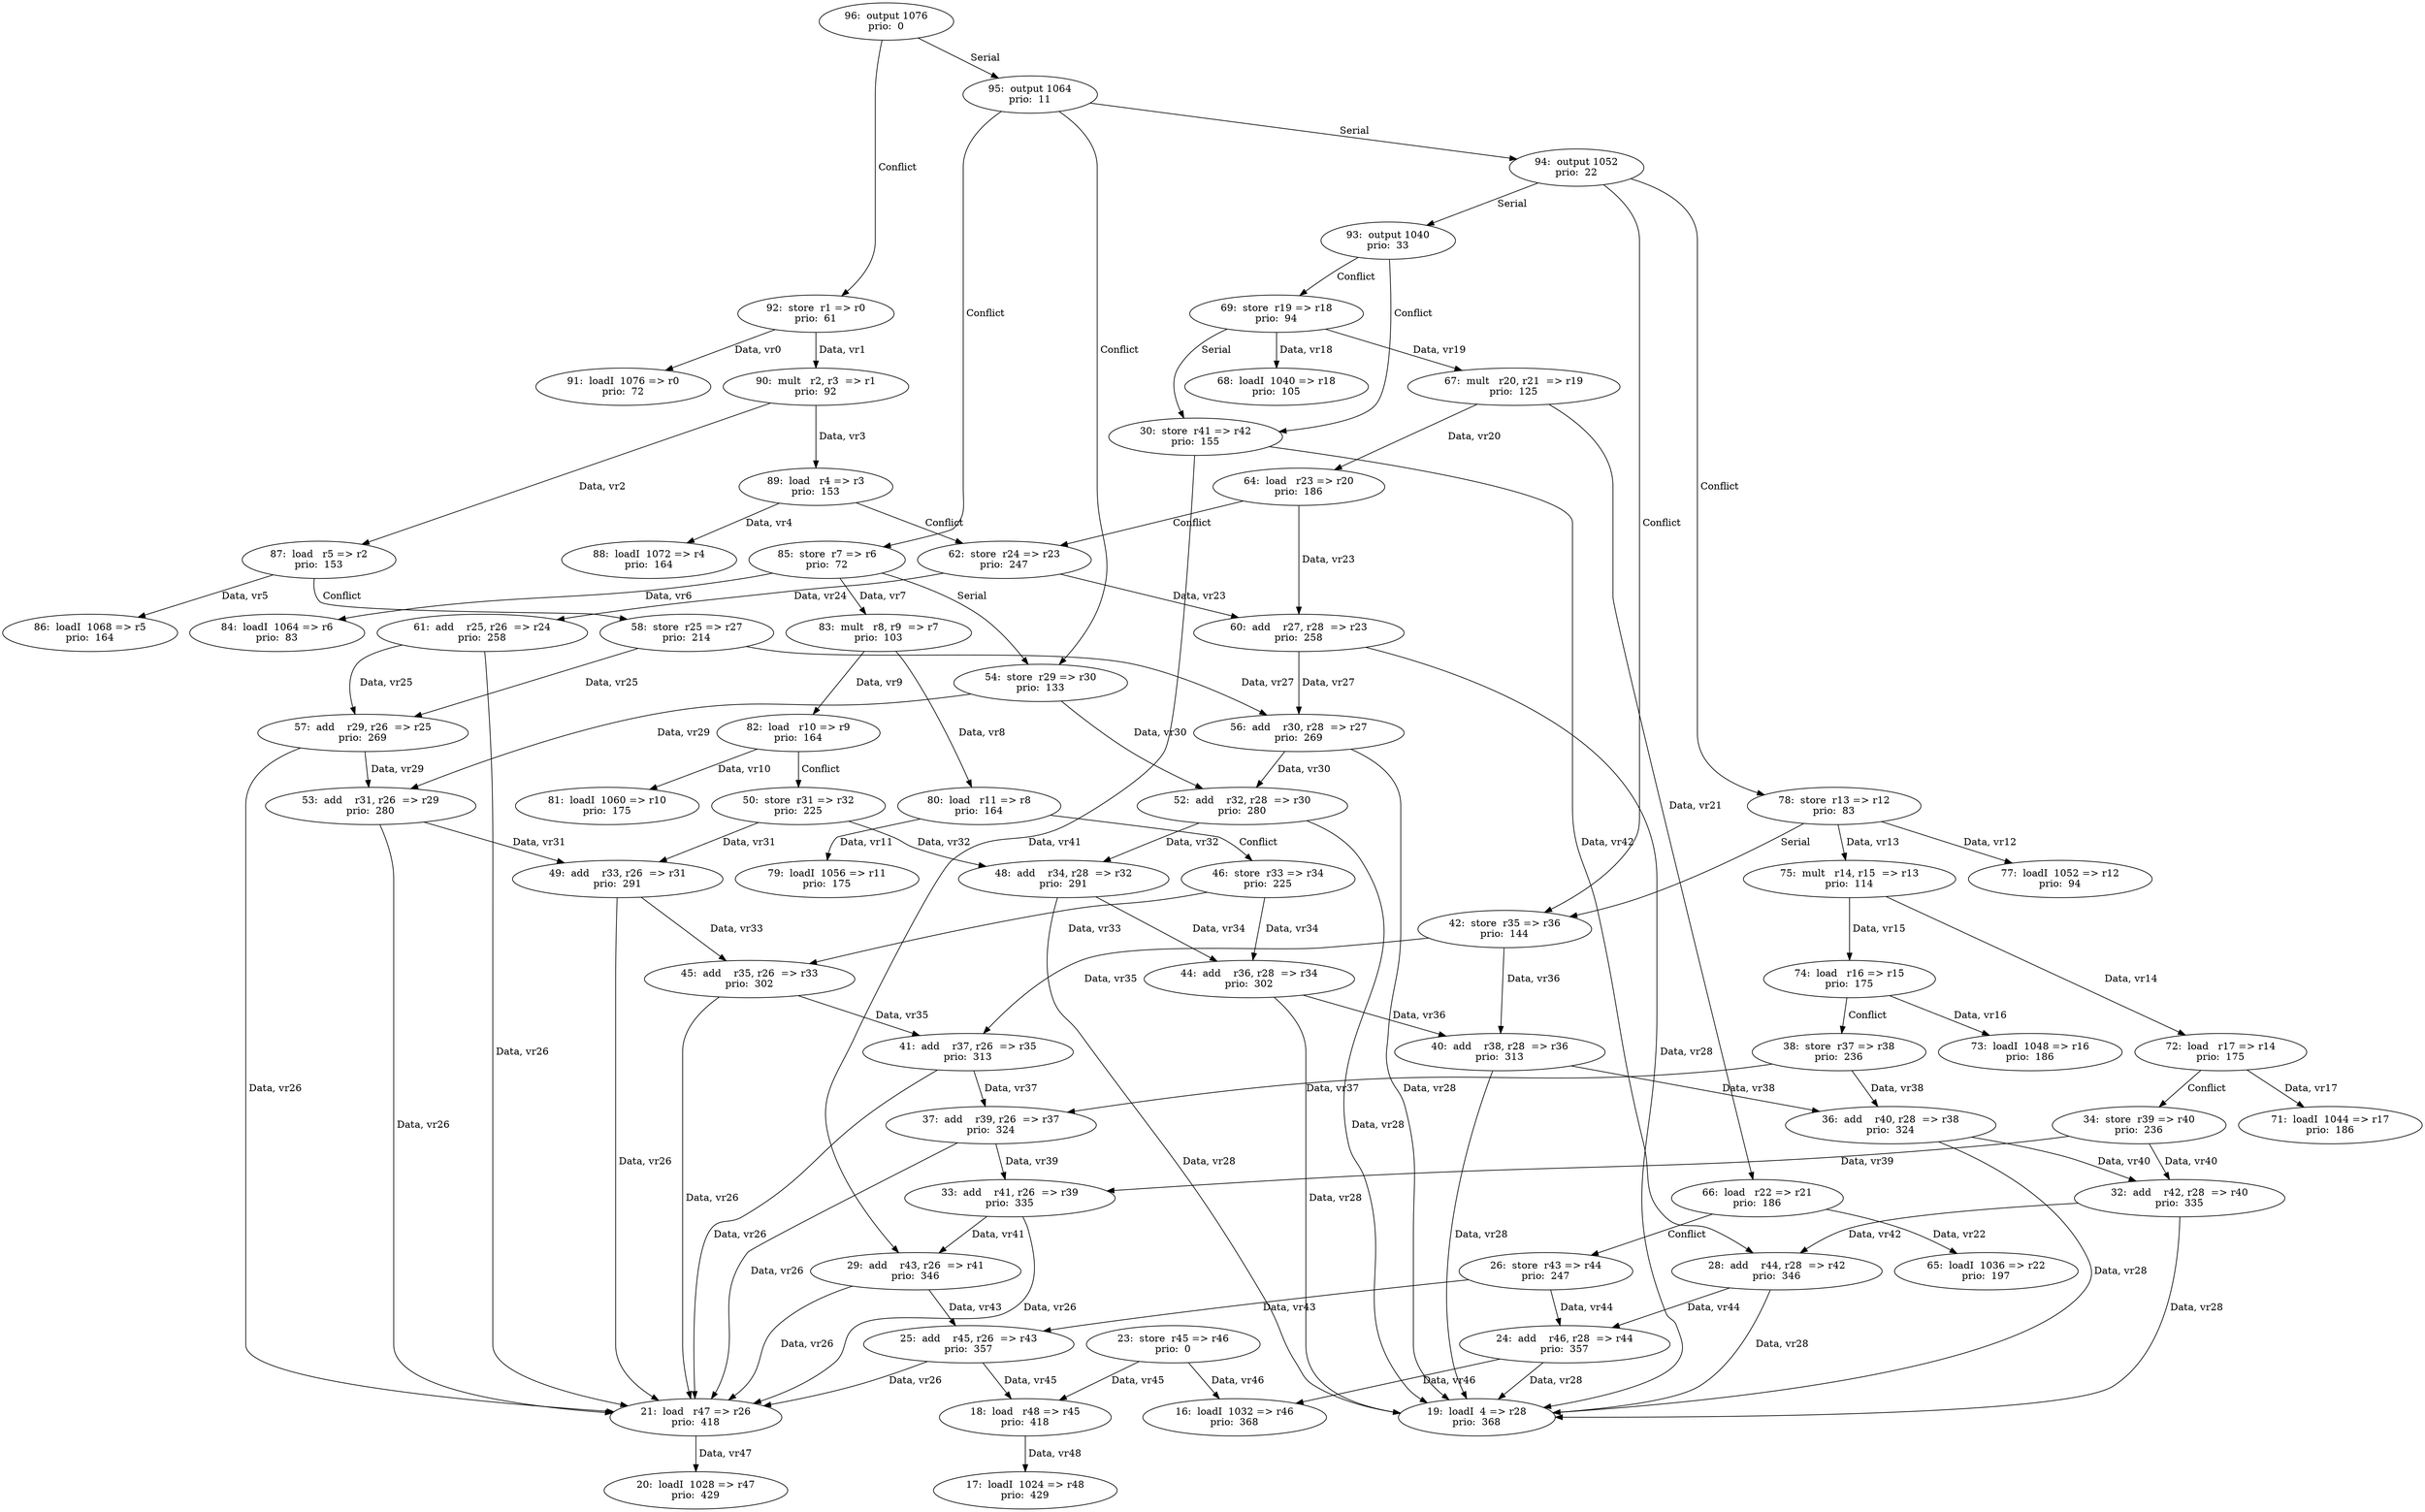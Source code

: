 digraph DG {
  16 [label="16:  loadI  1032 => r46
prio:  368"];
  17 [label="17:  loadI  1024 => r48
prio:  429"];
  18 [label="18:  load   r48 => r45
prio:  418"];
  19 [label="19:  loadI  4 => r28
prio:  368"];
  20 [label="20:  loadI  1028 => r47
prio:  429"];
  21 [label="21:  load   r47 => r26
prio:  418"];
  23 [label="23:  store  r45 => r46
prio:  0"];
  24 [label="24:  add    r46, r28  => r44
prio:  357"];
  25 [label="25:  add    r45, r26  => r43
prio:  357"];
  26 [label="26:  store  r43 => r44
prio:  247"];
  28 [label="28:  add    r44, r28  => r42
prio:  346"];
  29 [label="29:  add    r43, r26  => r41
prio:  346"];
  30 [label="30:  store  r41 => r42
prio:  155"];
  32 [label="32:  add    r42, r28  => r40
prio:  335"];
  33 [label="33:  add    r41, r26  => r39
prio:  335"];
  34 [label="34:  store  r39 => r40
prio:  236"];
  36 [label="36:  add    r40, r28  => r38
prio:  324"];
  37 [label="37:  add    r39, r26  => r37
prio:  324"];
  38 [label="38:  store  r37 => r38
prio:  236"];
  40 [label="40:  add    r38, r28  => r36
prio:  313"];
  41 [label="41:  add    r37, r26  => r35
prio:  313"];
  42 [label="42:  store  r35 => r36
prio:  144"];
  44 [label="44:  add    r36, r28  => r34
prio:  302"];
  45 [label="45:  add    r35, r26  => r33
prio:  302"];
  46 [label="46:  store  r33 => r34
prio:  225"];
  48 [label="48:  add    r34, r28  => r32
prio:  291"];
  49 [label="49:  add    r33, r26  => r31
prio:  291"];
  50 [label="50:  store  r31 => r32
prio:  225"];
  52 [label="52:  add    r32, r28  => r30
prio:  280"];
  53 [label="53:  add    r31, r26  => r29
prio:  280"];
  54 [label="54:  store  r29 => r30
prio:  133"];
  56 [label="56:  add    r30, r28  => r27
prio:  269"];
  57 [label="57:  add    r29, r26  => r25
prio:  269"];
  58 [label="58:  store  r25 => r27
prio:  214"];
  60 [label="60:  add    r27, r28  => r23
prio:  258"];
  61 [label="61:  add    r25, r26  => r24
prio:  258"];
  62 [label="62:  store  r24 => r23
prio:  247"];
  64 [label="64:  load   r23 => r20
prio:  186"];
  65 [label="65:  loadI  1036 => r22
prio:  197"];
  66 [label="66:  load   r22 => r21
prio:  186"];
  67 [label="67:  mult   r20, r21  => r19
prio:  125"];
  68 [label="68:  loadI  1040 => r18
prio:  105"];
  69 [label="69:  store  r19 => r18
prio:  94"];
  71 [label="71:  loadI  1044 => r17
prio:  186"];
  72 [label="72:  load   r17 => r14
prio:  175"];
  73 [label="73:  loadI  1048 => r16
prio:  186"];
  74 [label="74:  load   r16 => r15
prio:  175"];
  75 [label="75:  mult   r14, r15  => r13
prio:  114"];
  77 [label="77:  loadI  1052 => r12
prio:  94"];
  78 [label="78:  store  r13 => r12
prio:  83"];
  79 [label="79:  loadI  1056 => r11
prio:  175"];
  80 [label="80:  load   r11 => r8
prio:  164"];
  81 [label="81:  loadI  1060 => r10
prio:  175"];
  82 [label="82:  load   r10 => r9
prio:  164"];
  83 [label="83:  mult   r8, r9  => r7
prio:  103"];
  84 [label="84:  loadI  1064 => r6
prio:  83"];
  85 [label="85:  store  r7 => r6
prio:  72"];
  86 [label="86:  loadI  1068 => r5
prio:  164"];
  87 [label="87:  load   r5 => r2
prio:  153"];
  88 [label="88:  loadI  1072 => r4
prio:  164"];
  89 [label="89:  load   r4 => r3
prio:  153"];
  90 [label="90:  mult   r2, r3  => r1
prio:  92"];
  91 [label="91:  loadI  1076 => r0
prio:  72"];
  92 [label="92:  store  r1 => r0
prio:  61"];
  93 [label="93:  output 1040
prio:  33"];
  94 [label="94:  output 1052
prio:  22"];
  95 [label="95:  output 1064
prio:  11"];
  96 [label="96:  output 1076
prio:  0"];
  18 -> 17 [ label=" Data, vr48"];
  21 -> 20 [ label=" Data, vr47"];
  23 -> 18 [ label=" Data, vr45"];
  23 -> 16 [ label=" Data, vr46"];
  24 -> 16 [ label=" Data, vr46"];
  24 -> 19 [ label=" Data, vr28"];
  25 -> 18 [ label=" Data, vr45"];
  25 -> 21 [ label=" Data, vr26"];
  26 -> 25 [ label=" Data, vr43"];
  26 -> 24 [ label=" Data, vr44"];
  28 -> 24 [ label=" Data, vr44"];
  28 -> 19 [ label=" Data, vr28"];
  29 -> 25 [ label=" Data, vr43"];
  29 -> 21 [ label=" Data, vr26"];
  30 -> 29 [ label=" Data, vr41"];
  30 -> 28 [ label=" Data, vr42"];
  32 -> 28 [ label=" Data, vr42"];
  32 -> 19 [ label=" Data, vr28"];
  33 -> 29 [ label=" Data, vr41"];
  33 -> 21 [ label=" Data, vr26"];
  34 -> 33 [ label=" Data, vr39"];
  34 -> 32 [ label=" Data, vr40"];
  36 -> 32 [ label=" Data, vr40"];
  36 -> 19 [ label=" Data, vr28"];
  37 -> 33 [ label=" Data, vr39"];
  37 -> 21 [ label=" Data, vr26"];
  38 -> 37 [ label=" Data, vr37"];
  38 -> 36 [ label=" Data, vr38"];
  40 -> 36 [ label=" Data, vr38"];
  40 -> 19 [ label=" Data, vr28"];
  41 -> 37 [ label=" Data, vr37"];
  41 -> 21 [ label=" Data, vr26"];
  42 -> 41 [ label=" Data, vr35"];
  42 -> 40 [ label=" Data, vr36"];
  44 -> 40 [ label=" Data, vr36"];
  44 -> 19 [ label=" Data, vr28"];
  45 -> 41 [ label=" Data, vr35"];
  45 -> 21 [ label=" Data, vr26"];
  46 -> 45 [ label=" Data, vr33"];
  46 -> 44 [ label=" Data, vr34"];
  48 -> 44 [ label=" Data, vr34"];
  48 -> 19 [ label=" Data, vr28"];
  49 -> 45 [ label=" Data, vr33"];
  49 -> 21 [ label=" Data, vr26"];
  50 -> 49 [ label=" Data, vr31"];
  50 -> 48 [ label=" Data, vr32"];
  52 -> 48 [ label=" Data, vr32"];
  52 -> 19 [ label=" Data, vr28"];
  53 -> 49 [ label=" Data, vr31"];
  53 -> 21 [ label=" Data, vr26"];
  54 -> 53 [ label=" Data, vr29"];
  54 -> 52 [ label=" Data, vr30"];
  56 -> 52 [ label=" Data, vr30"];
  56 -> 19 [ label=" Data, vr28"];
  57 -> 53 [ label=" Data, vr29"];
  57 -> 21 [ label=" Data, vr26"];
  58 -> 57 [ label=" Data, vr25"];
  58 -> 56 [ label=" Data, vr27"];
  60 -> 56 [ label=" Data, vr27"];
  60 -> 19 [ label=" Data, vr28"];
  61 -> 57 [ label=" Data, vr25"];
  61 -> 21 [ label=" Data, vr26"];
  62 -> 61 [ label=" Data, vr24"];
  62 -> 60 [ label=" Data, vr23"];
  64 -> 60 [ label=" Data, vr23"];
  64 -> 62 [ label=" Conflict "];
  66 -> 65 [ label=" Data, vr22"];
  66 -> 26 [ label=" Conflict "];
  67 -> 64 [ label=" Data, vr20"];
  67 -> 66 [ label=" Data, vr21"];
  69 -> 67 [ label=" Data, vr19"];
  69 -> 68 [ label=" Data, vr18"];
  69 -> 30[ label=" Serial "];
  72 -> 71 [ label=" Data, vr17"];
  72 -> 34 [ label=" Conflict "];
  74 -> 73 [ label=" Data, vr16"];
  74 -> 38 [ label=" Conflict "];
  75 -> 72 [ label=" Data, vr14"];
  75 -> 74 [ label=" Data, vr15"];
  78 -> 75 [ label=" Data, vr13"];
  78 -> 77 [ label=" Data, vr12"];
  78 -> 42[ label=" Serial "];
  80 -> 79 [ label=" Data, vr11"];
  80 -> 46 [ label=" Conflict "];
  82 -> 81 [ label=" Data, vr10"];
  82 -> 50 [ label=" Conflict "];
  83 -> 80 [ label=" Data, vr8"];
  83 -> 82 [ label=" Data, vr9"];
  85 -> 83 [ label=" Data, vr7"];
  85 -> 84 [ label=" Data, vr6"];
  85 -> 54[ label=" Serial "];
  87 -> 86 [ label=" Data, vr5"];
  87 -> 58 [ label=" Conflict "];
  89 -> 88 [ label=" Data, vr4"];
  89 -> 62 [ label=" Conflict "];
  90 -> 87 [ label=" Data, vr2"];
  90 -> 89 [ label=" Data, vr3"];
  92 -> 90 [ label=" Data, vr1"];
  92 -> 91 [ label=" Data, vr0"];
  93 -> 69 [ label=" Conflict "];
  93 -> 30 [ label=" Conflict "];
  94 -> 93[ label=" Serial "];
  94 -> 78 [ label=" Conflict "];
  94 -> 42 [ label=" Conflict "];
  95 -> 94[ label=" Serial "];
  95 -> 85 [ label=" Conflict "];
  95 -> 54 [ label=" Conflict "];
  96 -> 95[ label=" Serial "];
  96 -> 92 [ label=" Conflict "];
}
